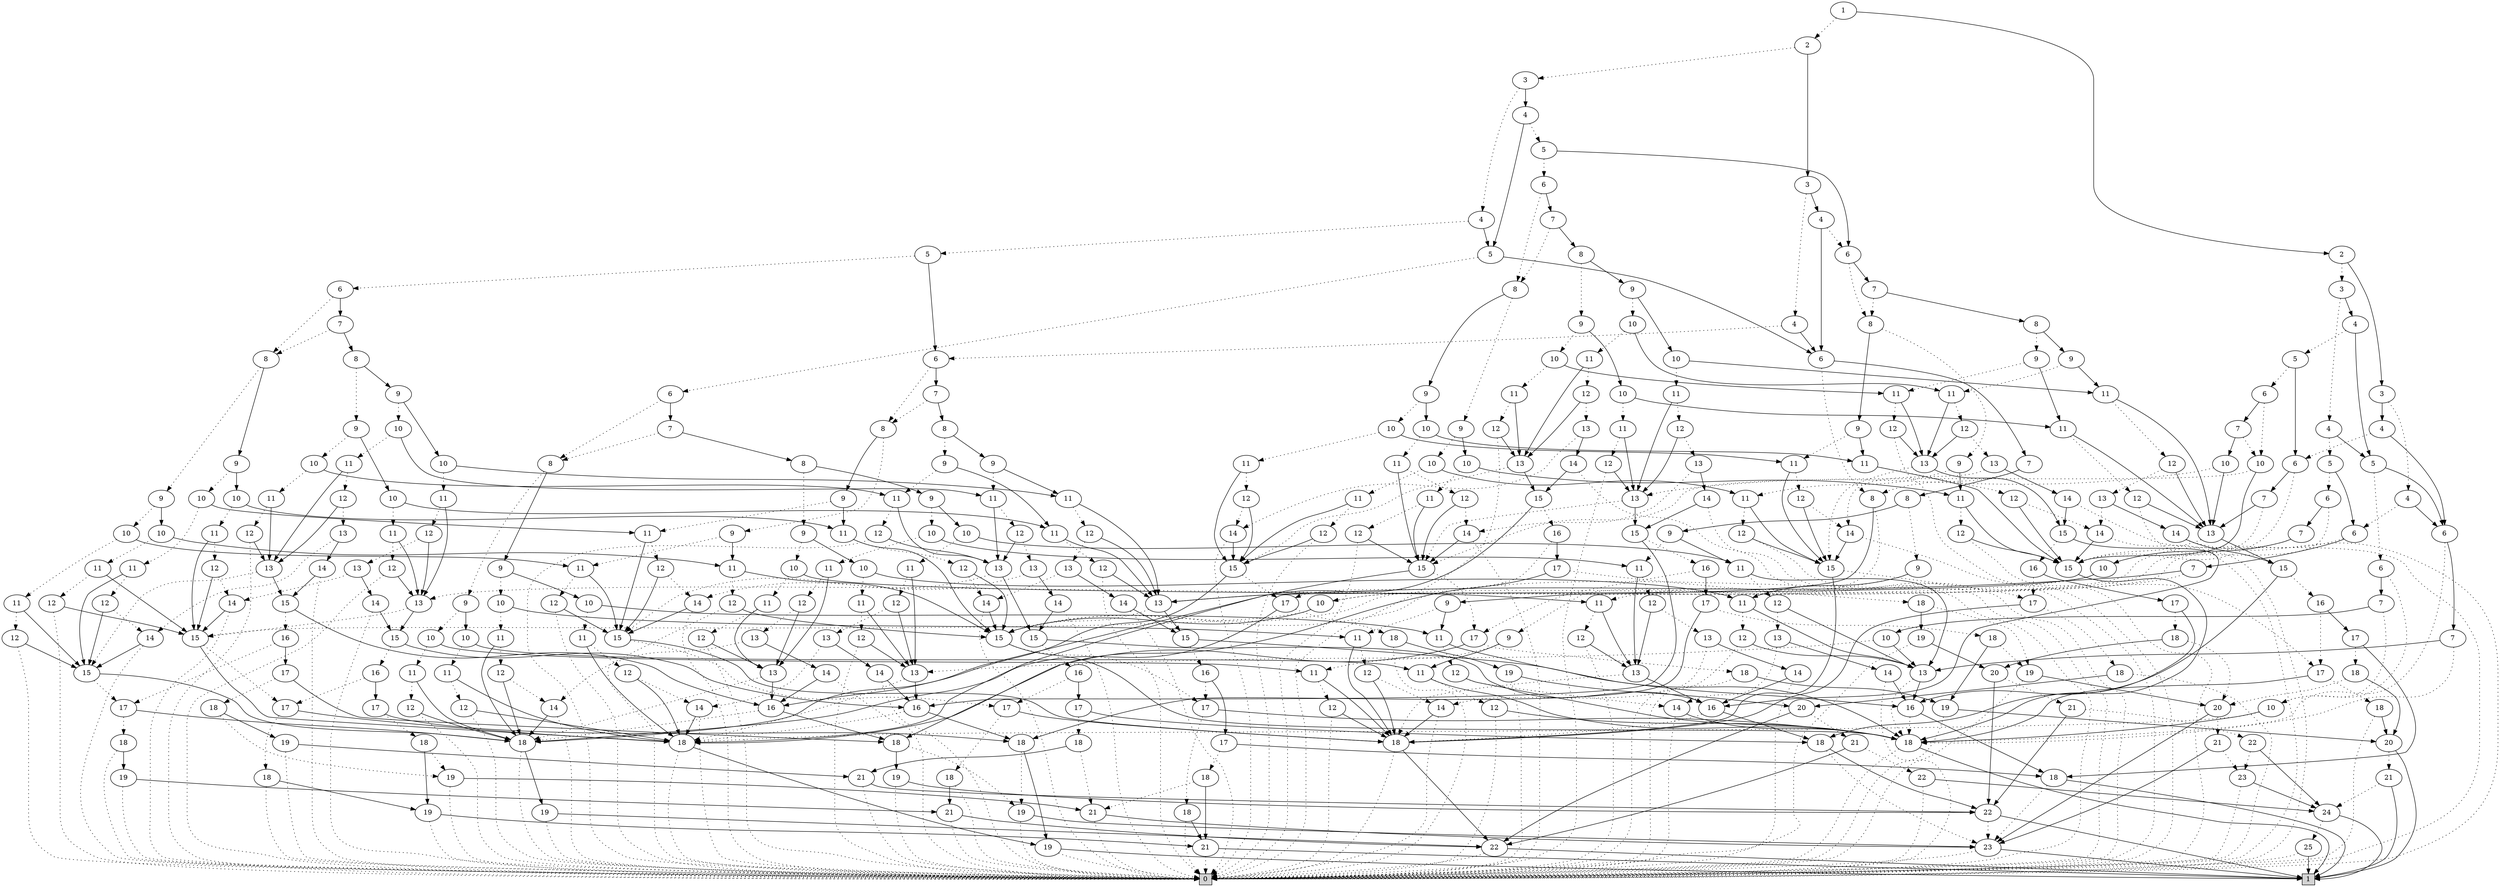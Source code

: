 digraph G {
0 [shape=box, label="0", style=filled, shape=box, height=0.3, width=0.3];
1 [shape=box, label="1", style=filled, shape=box, height=0.3, width=0.3];
2 [label="1"];
2 -> 3 [style=dotted];2 -> 4 [style=filled];3 [label="2"];
3 -> 5 [style=dotted];3 -> 6 [style=filled];5 [label="3"];
5 -> 7 [style=dotted];5 -> 8 [style=filled];7 [label="4"];
7 -> 9 [style=dotted];7 -> 10 [style=filled];9 [label="5"];
9 -> 11 [style=dotted];9 -> 12 [style=filled];11 [label="6"];
11 -> 13 [style=dotted];11 -> 14 [style=filled];13 [label="8"];
13 -> 15 [style=dotted];13 -> 16 [style=filled];15 [label="9"];
15 -> 17 [style=dotted];15 -> 18 [style=filled];17 [label="10"];
17 -> 19 [style=dotted];17 -> 20 [style=filled];19 [label="11"];
19 -> 21 [style=dotted];19 -> 22 [style=filled];21 [label="12"];
21 -> 0 [style=dotted];21 -> 22 [style=filled];22 [label="15"];
22 -> 23 [style=dotted];22 -> 24 [style=filled];23 [label="17"];
23 -> 25 [style=dotted];23 -> 24 [style=filled];25 [label="18"];
25 -> 0 [style=dotted];25 -> 26 [style=filled];26 [label="19"];
26 -> 0 [style=dotted];26 -> 27 [style=filled];27 [label="21"];
27 -> 0 [style=dotted];27 -> 28 [style=filled];28 [label="22"];
28 -> 0 [style=dotted];28 -> 1 [style=filled];24 [label="18"];
24 -> 0 [style=dotted];24 -> 29 [style=filled];29 [label="19"];
29 -> 0 [style=dotted];29 -> 28 [style=filled];20 [label="11"];
20 -> 30 [style=dotted];20 -> 31 [style=filled];30 [label="12"];
30 -> 0 [style=dotted];30 -> 31 [style=filled];31 [label="15"];
31 -> 32 [style=dotted];31 -> 33 [style=filled];32 [label="17"];
32 -> 34 [style=dotted];32 -> 33 [style=filled];34 [label="18"];
34 -> 0 [style=dotted];34 -> 27 [style=filled];33 [label="18"];
33 -> 0 [style=dotted];33 -> 28 [style=filled];18 [label="10"];
18 -> 35 [style=dotted];18 -> 36 [style=filled];35 [label="11"];
35 -> 37 [style=dotted];35 -> 38 [style=filled];37 [label="12"];
37 -> 0 [style=dotted];37 -> 38 [style=filled];38 [label="15"];
38 -> 39 [style=dotted];38 -> 40 [style=filled];39 [label="17"];
39 -> 41 [style=dotted];39 -> 40 [style=filled];41 [label="18"];
41 -> 0 [style=dotted];41 -> 42 [style=filled];42 [label="19"];
42 -> 0 [style=dotted];42 -> 43 [style=filled];43 [label="21"];
43 -> 0 [style=dotted];43 -> 1 [style=filled];40 [label="18"];
40 -> 0 [style=dotted];40 -> 44 [style=filled];44 [label="19"];
44 -> 0 [style=dotted];44 -> 1 [style=filled];36 [label="11"];
36 -> 45 [style=dotted];36 -> 46 [style=filled];45 [label="12"];
45 -> 0 [style=dotted];45 -> 46 [style=filled];46 [label="15"];
46 -> 47 [style=dotted];46 -> 48 [style=filled];47 [label="17"];
47 -> 49 [style=dotted];47 -> 48 [style=filled];49 [label="18"];
49 -> 0 [style=dotted];49 -> 43 [style=filled];48 [label="18"];
48 -> 0 [style=dotted];48 -> 1 [style=filled];16 [label="9"];
16 -> 50 [style=dotted];16 -> 51 [style=filled];50 [label="10"];
50 -> 52 [style=dotted];50 -> 53 [style=filled];52 [label="11"];
52 -> 54 [style=dotted];52 -> 22 [style=filled];54 [label="12"];
54 -> 55 [style=dotted];54 -> 22 [style=filled];55 [label="14"];
55 -> 0 [style=dotted];55 -> 22 [style=filled];53 [label="11"];
53 -> 56 [style=dotted];53 -> 31 [style=filled];56 [label="12"];
56 -> 57 [style=dotted];56 -> 31 [style=filled];57 [label="14"];
57 -> 0 [style=dotted];57 -> 31 [style=filled];51 [label="10"];
51 -> 58 [style=dotted];51 -> 59 [style=filled];58 [label="11"];
58 -> 60 [style=dotted];58 -> 38 [style=filled];60 [label="12"];
60 -> 61 [style=dotted];60 -> 38 [style=filled];61 [label="14"];
61 -> 0 [style=dotted];61 -> 38 [style=filled];59 [label="11"];
59 -> 62 [style=dotted];59 -> 46 [style=filled];62 [label="12"];
62 -> 63 [style=dotted];62 -> 46 [style=filled];63 [label="14"];
63 -> 0 [style=dotted];63 -> 46 [style=filled];14 [label="7"];
14 -> 13 [style=dotted];14 -> 64 [style=filled];64 [label="8"];
64 -> 65 [style=dotted];64 -> 66 [style=filled];65 [label="9"];
65 -> 67 [style=dotted];65 -> 68 [style=filled];67 [label="10"];
67 -> 69 [style=dotted];67 -> 70 [style=filled];69 [label="11"];
69 -> 71 [style=dotted];69 -> 72 [style=filled];71 [label="12"];
71 -> 0 [style=dotted];71 -> 72 [style=filled];72 [label="13"];
72 -> 22 [style=dotted];72 -> 73 [style=filled];73 [label="15"];
73 -> 74 [style=dotted];73 -> 75 [style=filled];74 [label="16"];
74 -> 23 [style=dotted];74 -> 76 [style=filled];76 [label="17"];
76 -> 77 [style=dotted];76 -> 78 [style=filled];77 [label="18"];
77 -> 79 [style=dotted];77 -> 80 [style=filled];79 [label="19"];
79 -> 0 [style=dotted];79 -> 81 [style=filled];81 [label="21"];
81 -> 0 [style=dotted];81 -> 82 [style=filled];82 [label="23"];
82 -> 0 [style=dotted];82 -> 1 [style=filled];80 [label="19"];
80 -> 0 [style=dotted];80 -> 83 [style=filled];83 [label="21"];
83 -> 0 [style=dotted];83 -> 84 [style=filled];84 [label="22"];
84 -> 82 [style=dotted];84 -> 1 [style=filled];78 [label="18"];
78 -> 85 [style=dotted];78 -> 86 [style=filled];85 [label="19"];
85 -> 0 [style=dotted];85 -> 82 [style=filled];86 [label="19"];
86 -> 0 [style=dotted];86 -> 84 [style=filled];75 [label="16"];
75 -> 24 [style=dotted];75 -> 78 [style=filled];70 [label="11"];
70 -> 87 [style=dotted];70 -> 88 [style=filled];87 [label="12"];
87 -> 0 [style=dotted];87 -> 88 [style=filled];88 [label="13"];
88 -> 31 [style=dotted];88 -> 89 [style=filled];89 [label="15"];
89 -> 90 [style=dotted];89 -> 91 [style=filled];90 [label="16"];
90 -> 32 [style=dotted];90 -> 92 [style=filled];92 [label="17"];
92 -> 93 [style=dotted];92 -> 94 [style=filled];93 [label="18"];
93 -> 81 [style=dotted];93 -> 83 [style=filled];94 [label="18"];
94 -> 82 [style=dotted];94 -> 84 [style=filled];91 [label="16"];
91 -> 33 [style=dotted];91 -> 94 [style=filled];68 [label="10"];
68 -> 95 [style=dotted];68 -> 96 [style=filled];95 [label="11"];
95 -> 97 [style=dotted];95 -> 98 [style=filled];97 [label="12"];
97 -> 0 [style=dotted];97 -> 98 [style=filled];98 [label="13"];
98 -> 38 [style=dotted];98 -> 99 [style=filled];99 [label="15"];
99 -> 100 [style=dotted];99 -> 101 [style=filled];100 [label="16"];
100 -> 39 [style=dotted];100 -> 102 [style=filled];102 [label="17"];
102 -> 103 [style=dotted];102 -> 104 [style=filled];103 [label="18"];
103 -> 79 [style=dotted];103 -> 42 [style=filled];104 [label="18"];
104 -> 85 [style=dotted];104 -> 44 [style=filled];101 [label="16"];
101 -> 40 [style=dotted];101 -> 104 [style=filled];96 [label="11"];
96 -> 105 [style=dotted];96 -> 106 [style=filled];105 [label="12"];
105 -> 0 [style=dotted];105 -> 106 [style=filled];106 [label="13"];
106 -> 46 [style=dotted];106 -> 107 [style=filled];107 [label="15"];
107 -> 108 [style=dotted];107 -> 109 [style=filled];108 [label="16"];
108 -> 47 [style=dotted];108 -> 110 [style=filled];110 [label="17"];
110 -> 111 [style=dotted];110 -> 112 [style=filled];111 [label="18"];
111 -> 81 [style=dotted];111 -> 43 [style=filled];112 [label="18"];
112 -> 82 [style=dotted];112 -> 1 [style=filled];109 [label="16"];
109 -> 48 [style=dotted];109 -> 112 [style=filled];66 [label="9"];
66 -> 113 [style=dotted];66 -> 114 [style=filled];113 [label="10"];
113 -> 115 [style=dotted];113 -> 116 [style=filled];115 [label="11"];
115 -> 117 [style=dotted];115 -> 72 [style=filled];117 [label="12"];
117 -> 118 [style=dotted];117 -> 72 [style=filled];118 [label="13"];
118 -> 55 [style=dotted];118 -> 119 [style=filled];119 [label="14"];
119 -> 0 [style=dotted];119 -> 73 [style=filled];116 [label="11"];
116 -> 120 [style=dotted];116 -> 88 [style=filled];120 [label="12"];
120 -> 121 [style=dotted];120 -> 88 [style=filled];121 [label="13"];
121 -> 57 [style=dotted];121 -> 122 [style=filled];122 [label="14"];
122 -> 0 [style=dotted];122 -> 89 [style=filled];114 [label="10"];
114 -> 123 [style=dotted];114 -> 124 [style=filled];123 [label="11"];
123 -> 125 [style=dotted];123 -> 98 [style=filled];125 [label="12"];
125 -> 126 [style=dotted];125 -> 98 [style=filled];126 [label="13"];
126 -> 61 [style=dotted];126 -> 127 [style=filled];127 [label="14"];
127 -> 0 [style=dotted];127 -> 99 [style=filled];124 [label="11"];
124 -> 128 [style=dotted];124 -> 106 [style=filled];128 [label="12"];
128 -> 129 [style=dotted];128 -> 106 [style=filled];129 [label="13"];
129 -> 63 [style=dotted];129 -> 130 [style=filled];130 [label="14"];
130 -> 0 [style=dotted];130 -> 107 [style=filled];12 [label="6"];
12 -> 131 [style=dotted];12 -> 132 [style=filled];131 [label="8"];
131 -> 133 [style=dotted];131 -> 134 [style=filled];133 [label="9"];
133 -> 20 [style=dotted];133 -> 36 [style=filled];134 [label="9"];
134 -> 53 [style=dotted];134 -> 59 [style=filled];132 [label="7"];
132 -> 131 [style=dotted];132 -> 135 [style=filled];135 [label="8"];
135 -> 136 [style=dotted];135 -> 137 [style=filled];136 [label="9"];
136 -> 70 [style=dotted];136 -> 96 [style=filled];137 [label="9"];
137 -> 116 [style=dotted];137 -> 124 [style=filled];10 [label="5"];
10 -> 138 [style=dotted];10 -> 139 [style=filled];138 [label="6"];
138 -> 140 [style=dotted];138 -> 141 [style=filled];140 [label="8"];
140 -> 142 [style=dotted];140 -> 143 [style=filled];142 [label="9"];
142 -> 144 [style=dotted];142 -> 145 [style=filled];144 [label="10"];
144 -> 146 [style=dotted];144 -> 147 [style=filled];146 [label="11"];
146 -> 148 [style=dotted];146 -> 24 [style=filled];148 [label="12"];
148 -> 0 [style=dotted];148 -> 24 [style=filled];147 [label="11"];
147 -> 149 [style=dotted];147 -> 33 [style=filled];149 [label="12"];
149 -> 0 [style=dotted];149 -> 33 [style=filled];145 [label="10"];
145 -> 150 [style=dotted];145 -> 151 [style=filled];150 [label="11"];
150 -> 152 [style=dotted];150 -> 40 [style=filled];152 [label="12"];
152 -> 0 [style=dotted];152 -> 40 [style=filled];151 [label="11"];
151 -> 153 [style=dotted];151 -> 48 [style=filled];153 [label="12"];
153 -> 0 [style=dotted];153 -> 48 [style=filled];143 [label="9"];
143 -> 154 [style=dotted];143 -> 155 [style=filled];154 [label="10"];
154 -> 156 [style=dotted];154 -> 157 [style=filled];156 [label="11"];
156 -> 158 [style=dotted];156 -> 24 [style=filled];158 [label="12"];
158 -> 159 [style=dotted];158 -> 24 [style=filled];159 [label="14"];
159 -> 0 [style=dotted];159 -> 24 [style=filled];157 [label="11"];
157 -> 160 [style=dotted];157 -> 33 [style=filled];160 [label="12"];
160 -> 161 [style=dotted];160 -> 33 [style=filled];161 [label="14"];
161 -> 0 [style=dotted];161 -> 33 [style=filled];155 [label="10"];
155 -> 162 [style=dotted];155 -> 163 [style=filled];162 [label="11"];
162 -> 164 [style=dotted];162 -> 40 [style=filled];164 [label="12"];
164 -> 165 [style=dotted];164 -> 40 [style=filled];165 [label="14"];
165 -> 0 [style=dotted];165 -> 40 [style=filled];163 [label="11"];
163 -> 166 [style=dotted];163 -> 48 [style=filled];166 [label="12"];
166 -> 167 [style=dotted];166 -> 48 [style=filled];167 [label="14"];
167 -> 0 [style=dotted];167 -> 48 [style=filled];141 [label="7"];
141 -> 140 [style=dotted];141 -> 168 [style=filled];168 [label="8"];
168 -> 169 [style=dotted];168 -> 170 [style=filled];169 [label="9"];
169 -> 171 [style=dotted];169 -> 172 [style=filled];171 [label="10"];
171 -> 173 [style=dotted];171 -> 174 [style=filled];173 [label="11"];
173 -> 175 [style=dotted];173 -> 176 [style=filled];175 [label="12"];
175 -> 0 [style=dotted];175 -> 176 [style=filled];176 [label="13"];
176 -> 24 [style=dotted];176 -> 75 [style=filled];174 [label="11"];
174 -> 177 [style=dotted];174 -> 178 [style=filled];177 [label="12"];
177 -> 0 [style=dotted];177 -> 178 [style=filled];178 [label="13"];
178 -> 33 [style=dotted];178 -> 91 [style=filled];172 [label="10"];
172 -> 179 [style=dotted];172 -> 180 [style=filled];179 [label="11"];
179 -> 181 [style=dotted];179 -> 182 [style=filled];181 [label="12"];
181 -> 0 [style=dotted];181 -> 182 [style=filled];182 [label="13"];
182 -> 40 [style=dotted];182 -> 101 [style=filled];180 [label="11"];
180 -> 183 [style=dotted];180 -> 184 [style=filled];183 [label="12"];
183 -> 0 [style=dotted];183 -> 184 [style=filled];184 [label="13"];
184 -> 48 [style=dotted];184 -> 109 [style=filled];170 [label="9"];
170 -> 185 [style=dotted];170 -> 186 [style=filled];185 [label="10"];
185 -> 187 [style=dotted];185 -> 188 [style=filled];187 [label="11"];
187 -> 189 [style=dotted];187 -> 176 [style=filled];189 [label="12"];
189 -> 190 [style=dotted];189 -> 176 [style=filled];190 [label="13"];
190 -> 159 [style=dotted];190 -> 191 [style=filled];191 [label="14"];
191 -> 0 [style=dotted];191 -> 75 [style=filled];188 [label="11"];
188 -> 192 [style=dotted];188 -> 178 [style=filled];192 [label="12"];
192 -> 193 [style=dotted];192 -> 178 [style=filled];193 [label="13"];
193 -> 161 [style=dotted];193 -> 194 [style=filled];194 [label="14"];
194 -> 0 [style=dotted];194 -> 91 [style=filled];186 [label="10"];
186 -> 195 [style=dotted];186 -> 196 [style=filled];195 [label="11"];
195 -> 197 [style=dotted];195 -> 182 [style=filled];197 [label="12"];
197 -> 198 [style=dotted];197 -> 182 [style=filled];198 [label="13"];
198 -> 165 [style=dotted];198 -> 199 [style=filled];199 [label="14"];
199 -> 0 [style=dotted];199 -> 101 [style=filled];196 [label="11"];
196 -> 200 [style=dotted];196 -> 184 [style=filled];200 [label="12"];
200 -> 201 [style=dotted];200 -> 184 [style=filled];201 [label="13"];
201 -> 167 [style=dotted];201 -> 202 [style=filled];202 [label="14"];
202 -> 0 [style=dotted];202 -> 109 [style=filled];139 [label="6"];
139 -> 203 [style=dotted];139 -> 204 [style=filled];203 [label="8"];
203 -> 205 [style=dotted];203 -> 206 [style=filled];205 [label="9"];
205 -> 147 [style=dotted];205 -> 151 [style=filled];206 [label="9"];
206 -> 157 [style=dotted];206 -> 163 [style=filled];204 [label="7"];
204 -> 203 [style=dotted];204 -> 207 [style=filled];207 [label="8"];
207 -> 208 [style=dotted];207 -> 209 [style=filled];208 [label="9"];
208 -> 174 [style=dotted];208 -> 180 [style=filled];209 [label="9"];
209 -> 188 [style=dotted];209 -> 196 [style=filled];8 [label="4"];
8 -> 210 [style=dotted];8 -> 10 [style=filled];210 [label="5"];
210 -> 211 [style=dotted];210 -> 212 [style=filled];211 [label="6"];
211 -> 213 [style=dotted];211 -> 214 [style=filled];213 [label="8"];
213 -> 215 [style=dotted];213 -> 216 [style=filled];215 [label="9"];
215 -> 217 [style=dotted];215 -> 218 [style=filled];217 [label="10"];
217 -> 219 [style=dotted];217 -> 220 [style=filled];219 [label="11"];
219 -> 221 [style=dotted];219 -> 222 [style=filled];221 [label="12"];
221 -> 0 [style=dotted];221 -> 222 [style=filled];222 [label="15"];
222 -> 223 [style=dotted];222 -> 24 [style=filled];223 [label="17"];
223 -> 224 [style=dotted];223 -> 24 [style=filled];224 [label="18"];
224 -> 0 [style=dotted];224 -> 225 [style=filled];225 [label="19"];
225 -> 0 [style=dotted];225 -> 226 [style=filled];226 [label="20"];
226 -> 227 [style=dotted];226 -> 28 [style=filled];227 [label="21"];
227 -> 228 [style=dotted];227 -> 28 [style=filled];228 [label="22"];
228 -> 0 [style=dotted];228 -> 229 [style=filled];229 [label="24"];
229 -> 230 [style=dotted];229 -> 1 [style=filled];230 [label="25"];
230 -> 0 [style=dotted];230 -> 1 [style=filled];220 [label="11"];
220 -> 231 [style=dotted];220 -> 232 [style=filled];231 [label="12"];
231 -> 0 [style=dotted];231 -> 232 [style=filled];232 [label="15"];
232 -> 233 [style=dotted];232 -> 33 [style=filled];233 [label="17"];
233 -> 234 [style=dotted];233 -> 33 [style=filled];234 [label="18"];
234 -> 0 [style=dotted];234 -> 226 [style=filled];218 [label="10"];
218 -> 235 [style=dotted];218 -> 236 [style=filled];235 [label="11"];
235 -> 237 [style=dotted];235 -> 238 [style=filled];237 [label="12"];
237 -> 0 [style=dotted];237 -> 238 [style=filled];238 [label="15"];
238 -> 239 [style=dotted];238 -> 40 [style=filled];239 [label="17"];
239 -> 240 [style=dotted];239 -> 40 [style=filled];240 [label="18"];
240 -> 0 [style=dotted];240 -> 241 [style=filled];241 [label="19"];
241 -> 0 [style=dotted];241 -> 242 [style=filled];242 [label="20"];
242 -> 243 [style=dotted];242 -> 1 [style=filled];243 [label="21"];
243 -> 229 [style=dotted];243 -> 1 [style=filled];236 [label="11"];
236 -> 244 [style=dotted];236 -> 245 [style=filled];244 [label="12"];
244 -> 0 [style=dotted];244 -> 245 [style=filled];245 [label="15"];
245 -> 246 [style=dotted];245 -> 48 [style=filled];246 [label="17"];
246 -> 247 [style=dotted];246 -> 48 [style=filled];247 [label="18"];
247 -> 0 [style=dotted];247 -> 242 [style=filled];216 [label="9"];
216 -> 248 [style=dotted];216 -> 249 [style=filled];248 [label="10"];
248 -> 250 [style=dotted];248 -> 251 [style=filled];250 [label="11"];
250 -> 252 [style=dotted];250 -> 222 [style=filled];252 [label="12"];
252 -> 253 [style=dotted];252 -> 222 [style=filled];253 [label="14"];
253 -> 0 [style=dotted];253 -> 222 [style=filled];251 [label="11"];
251 -> 254 [style=dotted];251 -> 232 [style=filled];254 [label="12"];
254 -> 255 [style=dotted];254 -> 232 [style=filled];255 [label="14"];
255 -> 0 [style=dotted];255 -> 232 [style=filled];249 [label="10"];
249 -> 256 [style=dotted];249 -> 257 [style=filled];256 [label="11"];
256 -> 258 [style=dotted];256 -> 238 [style=filled];258 [label="12"];
258 -> 259 [style=dotted];258 -> 238 [style=filled];259 [label="14"];
259 -> 0 [style=dotted];259 -> 238 [style=filled];257 [label="11"];
257 -> 260 [style=dotted];257 -> 245 [style=filled];260 [label="12"];
260 -> 261 [style=dotted];260 -> 245 [style=filled];261 [label="14"];
261 -> 0 [style=dotted];261 -> 245 [style=filled];214 [label="7"];
214 -> 213 [style=dotted];214 -> 262 [style=filled];262 [label="8"];
262 -> 263 [style=dotted];262 -> 264 [style=filled];263 [label="9"];
263 -> 265 [style=dotted];263 -> 266 [style=filled];265 [label="10"];
265 -> 267 [style=dotted];265 -> 268 [style=filled];267 [label="11"];
267 -> 269 [style=dotted];267 -> 270 [style=filled];269 [label="12"];
269 -> 0 [style=dotted];269 -> 270 [style=filled];270 [label="13"];
270 -> 222 [style=dotted];270 -> 271 [style=filled];271 [label="15"];
271 -> 272 [style=dotted];271 -> 75 [style=filled];272 [label="16"];
272 -> 223 [style=dotted];272 -> 273 [style=filled];273 [label="17"];
273 -> 274 [style=dotted];273 -> 78 [style=filled];274 [label="18"];
274 -> 275 [style=dotted];274 -> 276 [style=filled];275 [label="19"];
275 -> 0 [style=dotted];275 -> 277 [style=filled];277 [label="20"];
277 -> 278 [style=dotted];277 -> 82 [style=filled];278 [label="21"];
278 -> 279 [style=dotted];278 -> 82 [style=filled];279 [label="23"];
279 -> 0 [style=dotted];279 -> 229 [style=filled];276 [label="19"];
276 -> 0 [style=dotted];276 -> 280 [style=filled];280 [label="20"];
280 -> 281 [style=dotted];280 -> 84 [style=filled];281 [label="21"];
281 -> 282 [style=dotted];281 -> 84 [style=filled];282 [label="22"];
282 -> 279 [style=dotted];282 -> 229 [style=filled];268 [label="11"];
268 -> 283 [style=dotted];268 -> 284 [style=filled];283 [label="12"];
283 -> 0 [style=dotted];283 -> 284 [style=filled];284 [label="13"];
284 -> 232 [style=dotted];284 -> 285 [style=filled];285 [label="15"];
285 -> 286 [style=dotted];285 -> 91 [style=filled];286 [label="16"];
286 -> 233 [style=dotted];286 -> 287 [style=filled];287 [label="17"];
287 -> 288 [style=dotted];287 -> 94 [style=filled];288 [label="18"];
288 -> 277 [style=dotted];288 -> 280 [style=filled];266 [label="10"];
266 -> 289 [style=dotted];266 -> 290 [style=filled];289 [label="11"];
289 -> 291 [style=dotted];289 -> 292 [style=filled];291 [label="12"];
291 -> 0 [style=dotted];291 -> 292 [style=filled];292 [label="13"];
292 -> 238 [style=dotted];292 -> 293 [style=filled];293 [label="15"];
293 -> 294 [style=dotted];293 -> 101 [style=filled];294 [label="16"];
294 -> 239 [style=dotted];294 -> 295 [style=filled];295 [label="17"];
295 -> 296 [style=dotted];295 -> 104 [style=filled];296 [label="18"];
296 -> 275 [style=dotted];296 -> 241 [style=filled];290 [label="11"];
290 -> 297 [style=dotted];290 -> 298 [style=filled];297 [label="12"];
297 -> 0 [style=dotted];297 -> 298 [style=filled];298 [label="13"];
298 -> 245 [style=dotted];298 -> 299 [style=filled];299 [label="15"];
299 -> 300 [style=dotted];299 -> 109 [style=filled];300 [label="16"];
300 -> 246 [style=dotted];300 -> 301 [style=filled];301 [label="17"];
301 -> 302 [style=dotted];301 -> 112 [style=filled];302 [label="18"];
302 -> 277 [style=dotted];302 -> 242 [style=filled];264 [label="9"];
264 -> 303 [style=dotted];264 -> 304 [style=filled];303 [label="10"];
303 -> 305 [style=dotted];303 -> 306 [style=filled];305 [label="11"];
305 -> 307 [style=dotted];305 -> 270 [style=filled];307 [label="12"];
307 -> 308 [style=dotted];307 -> 270 [style=filled];308 [label="13"];
308 -> 253 [style=dotted];308 -> 309 [style=filled];309 [label="14"];
309 -> 0 [style=dotted];309 -> 271 [style=filled];306 [label="11"];
306 -> 310 [style=dotted];306 -> 284 [style=filled];310 [label="12"];
310 -> 311 [style=dotted];310 -> 284 [style=filled];311 [label="13"];
311 -> 255 [style=dotted];311 -> 312 [style=filled];312 [label="14"];
312 -> 0 [style=dotted];312 -> 285 [style=filled];304 [label="10"];
304 -> 313 [style=dotted];304 -> 314 [style=filled];313 [label="11"];
313 -> 315 [style=dotted];313 -> 292 [style=filled];315 [label="12"];
315 -> 316 [style=dotted];315 -> 292 [style=filled];316 [label="13"];
316 -> 259 [style=dotted];316 -> 317 [style=filled];317 [label="14"];
317 -> 0 [style=dotted];317 -> 293 [style=filled];314 [label="11"];
314 -> 318 [style=dotted];314 -> 298 [style=filled];318 [label="12"];
318 -> 319 [style=dotted];318 -> 298 [style=filled];319 [label="13"];
319 -> 261 [style=dotted];319 -> 320 [style=filled];320 [label="14"];
320 -> 0 [style=dotted];320 -> 299 [style=filled];212 [label="6"];
212 -> 321 [style=dotted];212 -> 322 [style=filled];321 [label="8"];
321 -> 323 [style=dotted];321 -> 324 [style=filled];323 [label="9"];
323 -> 220 [style=dotted];323 -> 236 [style=filled];324 [label="9"];
324 -> 251 [style=dotted];324 -> 257 [style=filled];322 [label="7"];
322 -> 321 [style=dotted];322 -> 325 [style=filled];325 [label="8"];
325 -> 326 [style=dotted];325 -> 327 [style=filled];326 [label="9"];
326 -> 268 [style=dotted];326 -> 290 [style=filled];327 [label="9"];
327 -> 306 [style=dotted];327 -> 314 [style=filled];6 [label="3"];
6 -> 328 [style=dotted];6 -> 329 [style=filled];328 [label="4"];
328 -> 12 [style=dotted];328 -> 139 [style=filled];329 [label="4"];
329 -> 212 [style=dotted];329 -> 139 [style=filled];4 [label="2"];
4 -> 330 [style=dotted];4 -> 331 [style=filled];330 [label="3"];
330 -> 332 [style=dotted];330 -> 333 [style=filled];332 [label="4"];
332 -> 334 [style=dotted];332 -> 335 [style=filled];334 [label="5"];
334 -> 336 [style=dotted];334 -> 337 [style=filled];336 [label="6"];
336 -> 338 [style=dotted];336 -> 339 [style=filled];338 [label="10"];
338 -> 38 [style=dotted];338 -> 46 [style=filled];339 [label="7"];
339 -> 338 [style=dotted];339 -> 340 [style=filled];340 [label="10"];
340 -> 98 [style=dotted];340 -> 106 [style=filled];337 [label="6"];
337 -> 46 [style=dotted];337 -> 341 [style=filled];341 [label="7"];
341 -> 46 [style=dotted];341 -> 106 [style=filled];335 [label="5"];
335 -> 342 [style=dotted];335 -> 343 [style=filled];342 [label="6"];
342 -> 344 [style=dotted];342 -> 345 [style=filled];344 [label="10"];
344 -> 40 [style=dotted];344 -> 48 [style=filled];345 [label="7"];
345 -> 344 [style=dotted];345 -> 346 [style=filled];346 [label="10"];
346 -> 182 [style=dotted];346 -> 184 [style=filled];343 [label="6"];
343 -> 48 [style=dotted];343 -> 347 [style=filled];347 [label="7"];
347 -> 48 [style=dotted];347 -> 184 [style=filled];333 [label="4"];
333 -> 348 [style=dotted];333 -> 335 [style=filled];348 [label="5"];
348 -> 349 [style=dotted];348 -> 350 [style=filled];349 [label="6"];
349 -> 351 [style=dotted];349 -> 352 [style=filled];351 [label="10"];
351 -> 238 [style=dotted];351 -> 245 [style=filled];352 [label="7"];
352 -> 351 [style=dotted];352 -> 353 [style=filled];353 [label="10"];
353 -> 292 [style=dotted];353 -> 298 [style=filled];350 [label="6"];
350 -> 245 [style=dotted];350 -> 354 [style=filled];354 [label="7"];
354 -> 245 [style=dotted];354 -> 298 [style=filled];331 [label="3"];
331 -> 355 [style=dotted];331 -> 356 [style=filled];355 [label="4"];
355 -> 337 [style=dotted];355 -> 343 [style=filled];356 [label="4"];
356 -> 350 [style=dotted];356 -> 343 [style=filled];}